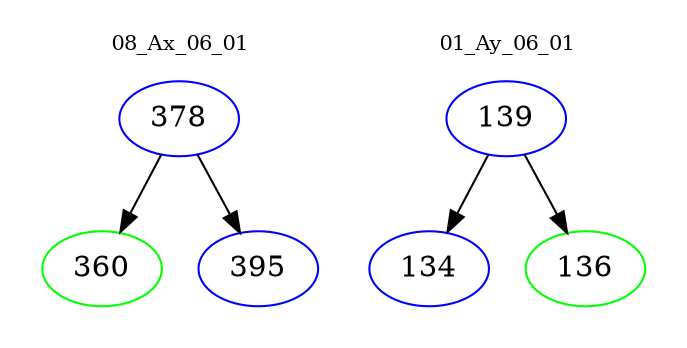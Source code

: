 digraph{
subgraph cluster_0 {
color = white
label = "08_Ax_06_01";
fontsize=10;
T0_378 [label="378", color="blue"]
T0_378 -> T0_360 [color="black"]
T0_360 [label="360", color="green"]
T0_378 -> T0_395 [color="black"]
T0_395 [label="395", color="blue"]
}
subgraph cluster_1 {
color = white
label = "01_Ay_06_01";
fontsize=10;
T1_139 [label="139", color="blue"]
T1_139 -> T1_134 [color="black"]
T1_134 [label="134", color="blue"]
T1_139 -> T1_136 [color="black"]
T1_136 [label="136", color="green"]
}
}
